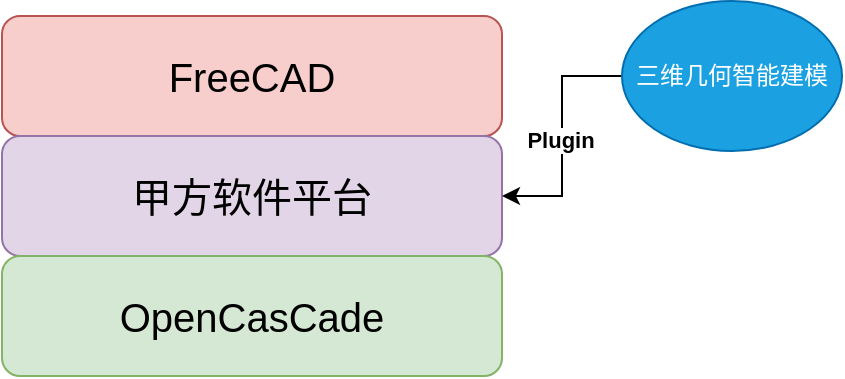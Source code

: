 <mxfile version="24.8.4">
  <diagram name="第 1 页" id="1gwn0nYHEH6B2fa3UtQ1">
    <mxGraphModel dx="988" dy="523" grid="1" gridSize="10" guides="1" tooltips="1" connect="1" arrows="1" fold="1" page="1" pageScale="1" pageWidth="827" pageHeight="1169" math="0" shadow="0">
      <root>
        <mxCell id="0" />
        <mxCell id="1" parent="0" />
        <mxCell id="bp9q7PT7ZQtNyrNlRSnI-2" value="&lt;font style=&quot;font-size: 20px;&quot;&gt;FreeCAD&lt;/font&gt;" style="rounded=1;whiteSpace=wrap;html=1;fillColor=#f8cecc;strokeColor=#b85450;" vertex="1" parent="1">
          <mxGeometry x="350" y="530" width="250" height="60" as="geometry" />
        </mxCell>
        <mxCell id="bp9q7PT7ZQtNyrNlRSnI-3" value="&lt;font style=&quot;font-size: 20px;&quot;&gt;甲方软件平台&lt;/font&gt;" style="rounded=1;whiteSpace=wrap;html=1;fillColor=#e1d5e7;strokeColor=#9673a6;" vertex="1" parent="1">
          <mxGeometry x="350" y="590" width="250" height="60" as="geometry" />
        </mxCell>
        <mxCell id="bp9q7PT7ZQtNyrNlRSnI-4" value="&lt;font style=&quot;font-size: 20px;&quot;&gt;OpenCasCade&lt;/font&gt;" style="rounded=1;whiteSpace=wrap;html=1;fillColor=#d5e8d4;strokeColor=#82b366;" vertex="1" parent="1">
          <mxGeometry x="350" y="650" width="250" height="60" as="geometry" />
        </mxCell>
        <mxCell id="bp9q7PT7ZQtNyrNlRSnI-12" style="edgeStyle=orthogonalEdgeStyle;rounded=0;orthogonalLoop=1;jettySize=auto;html=1;exitX=0;exitY=0.5;exitDx=0;exitDy=0;entryX=1;entryY=0.5;entryDx=0;entryDy=0;" edge="1" parent="1" source="bp9q7PT7ZQtNyrNlRSnI-7" target="bp9q7PT7ZQtNyrNlRSnI-3">
          <mxGeometry relative="1" as="geometry" />
        </mxCell>
        <mxCell id="bp9q7PT7ZQtNyrNlRSnI-13" value="&lt;b&gt;Plugin&lt;/b&gt;" style="edgeLabel;html=1;align=center;verticalAlign=middle;resizable=0;points=[];" vertex="1" connectable="0" parent="bp9q7PT7ZQtNyrNlRSnI-12">
          <mxGeometry x="0.027" y="-1" relative="1" as="geometry">
            <mxPoint as="offset" />
          </mxGeometry>
        </mxCell>
        <mxCell id="bp9q7PT7ZQtNyrNlRSnI-7" value="三维几何智能建模" style="ellipse;whiteSpace=wrap;html=1;fillColor=#1ba1e2;fontColor=#ffffff;strokeColor=#006EAF;" vertex="1" parent="1">
          <mxGeometry x="660" y="522.5" width="110" height="75" as="geometry" />
        </mxCell>
      </root>
    </mxGraphModel>
  </diagram>
</mxfile>
